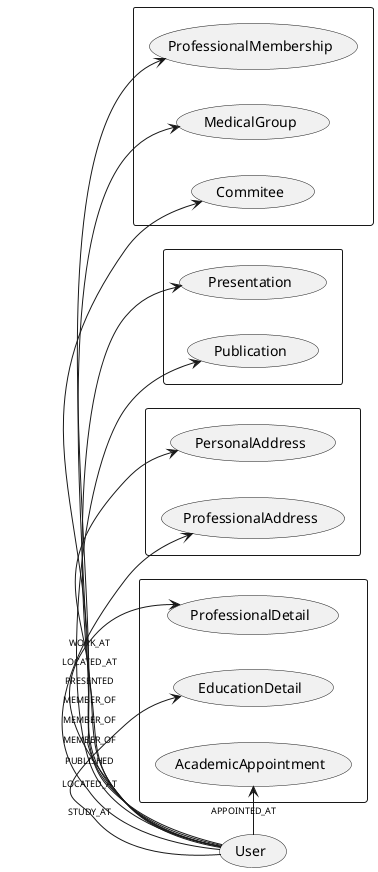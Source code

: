 @startuml

skinparam objectArrowFontSize 9

(User)

rectangle {
    (ProfessionalDetail)
    (EducationDetail)
    (AcademicAppointment)
}

rectangle {
    (PersonalAddress)
    (ProfessionalAddress)
}

rectangle {
    (Presentation)
    (Publication)
}

rectangle {
(ProfessionalMembership)
(MedicalGroup)
(Commitee)
}


left to right direction
(User)->(ProfessionalDetail): WORK_AT
(User)->(EducationDetail): STUDY_AT
(User)->(PersonalAddress): LOCATED_AT
(User)->(ProfessionalAddress): LOCATED_AT
(User)->(AcademicAppointment): APPOINTED_AT
(User)->(Presentation): PRESENTED
(User)->(Publication): PUBLISHED
(User)->(ProfessionalMembership): MEMBER_OF
(User)->(MedicalGroup): MEMBER_OF
(User)->(Commitee): MEMBER_OF
@enduml